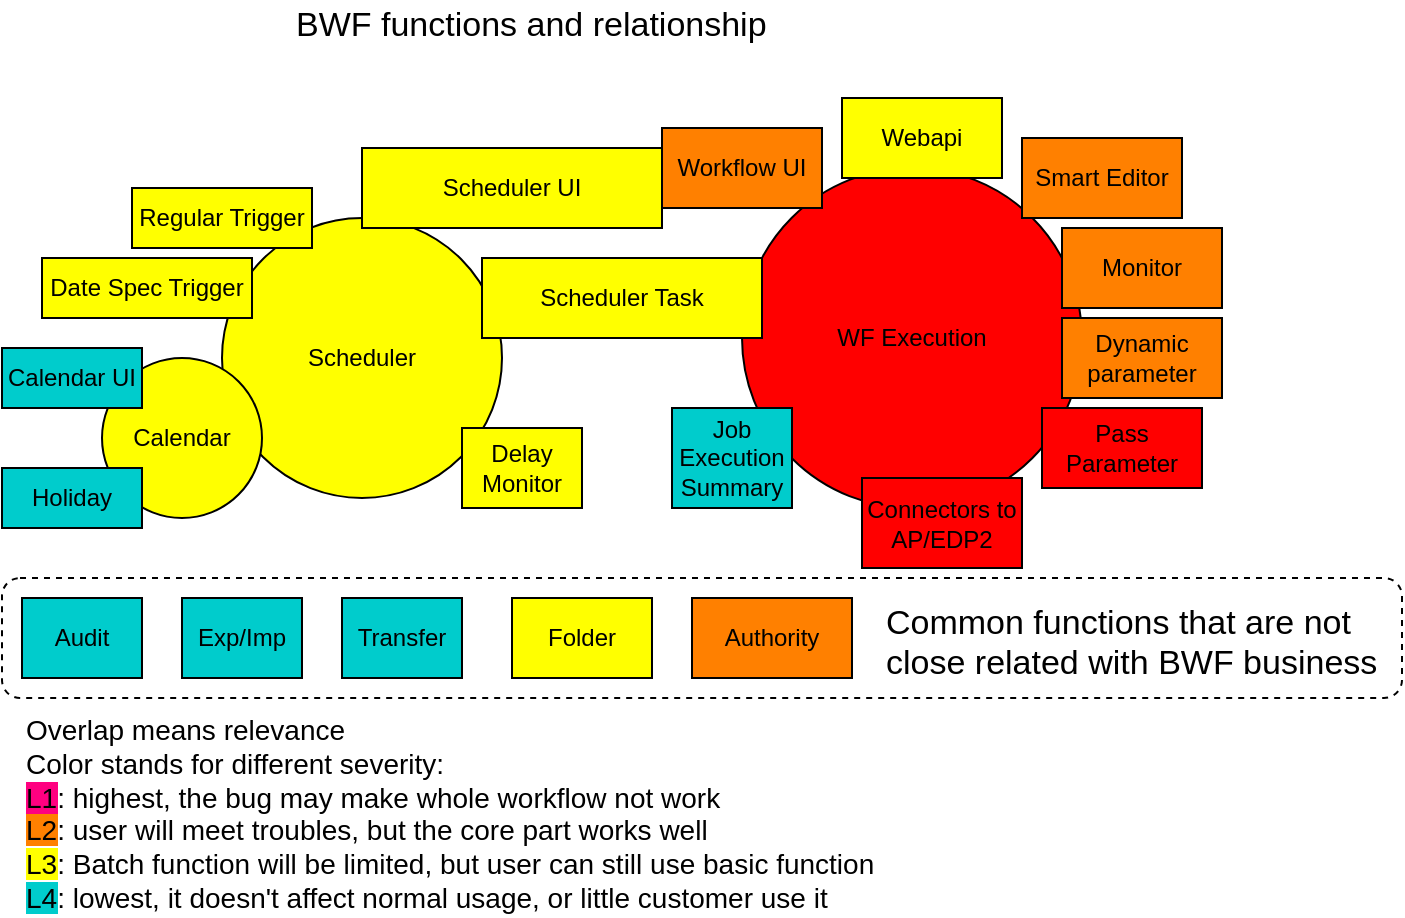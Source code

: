<mxfile version="11.2.5" type="github" pages="1"><diagram id="WrMrnn_xkAYBiO1sDNDA" name="Page-1"><mxGraphModel dx="864" dy="531" grid="1" gridSize="10" guides="1" tooltips="1" connect="1" arrows="1" fold="1" page="1" pageScale="1" pageWidth="1654" pageHeight="1169" math="0" shadow="0"><root><mxCell id="0"/><mxCell id="1" parent="0"/><mxCell id="mdKW57jxODqLuoBC_FxM-8" value="" style="rounded=1;whiteSpace=wrap;html=1;fillColor=none;fontSize=17;dashed=1;" vertex="1" parent="1"><mxGeometry x="170" y="445" width="700" height="60" as="geometry"/></mxCell><mxCell id="ppPx0SE-iNM0lMeHbUDh-1" value="WF Execution" style="ellipse;whiteSpace=wrap;html=1;aspect=fixed;fillColor=#FF0000;strokeColor=#000000;fontColor=#000000;" parent="1" vertex="1"><mxGeometry x="540" y="240" width="170" height="170" as="geometry"/></mxCell><mxCell id="ppPx0SE-iNM0lMeHbUDh-3" value="Connectors to AP/EDP2" style="rounded=0;whiteSpace=wrap;html=1;fontFamily=Helvetica;fontSize=12;fontColor=#000000;align=center;strokeColor=#000000;fillColor=#FF0000;rotation=0;" parent="1" vertex="1"><mxGeometry x="600" y="395" width="80" height="45" as="geometry"/></mxCell><mxCell id="ppPx0SE-iNM0lMeHbUDh-4" value="Pass Parameter" style="rounded=0;whiteSpace=wrap;html=1;fontFamily=Helvetica;fontSize=12;fontColor=#000000;align=center;strokeColor=#000000;fillColor=#FF0000;rotation=0;" parent="1" vertex="1"><mxGeometry x="690" y="360" width="80" height="40" as="geometry"/></mxCell><mxCell id="ppPx0SE-iNM0lMeHbUDh-5" value="Scheduler" style="ellipse;whiteSpace=wrap;html=1;aspect=fixed;strokeColor=#000000;fillColor=#FFFF00;fontColor=#000000;" parent="1" vertex="1"><mxGeometry x="280" y="265" width="140" height="140" as="geometry"/></mxCell><mxCell id="ppPx0SE-iNM0lMeHbUDh-6" value="Calendar" style="ellipse;whiteSpace=wrap;html=1;aspect=fixed;strokeColor=#000000;fillColor=#FFFF00;fontColor=#000000;" parent="1" vertex="1"><mxGeometry x="220" y="335" width="80" height="80" as="geometry"/></mxCell><mxCell id="ppPx0SE-iNM0lMeHbUDh-8" value="Webapi" style="rounded=0;whiteSpace=wrap;html=1;fontFamily=Helvetica;fontSize=12;fontColor=#000000;align=center;strokeColor=#000000;fillColor=#FFFF00;rotation=0;" parent="1" vertex="1"><mxGeometry x="590" y="205" width="80" height="40" as="geometry"/></mxCell><mxCell id="ppPx0SE-iNM0lMeHbUDh-9" value="Exp/Imp" style="rounded=0;whiteSpace=wrap;html=1;fontFamily=Helvetica;fontSize=12;fontColor=#000000;align=center;strokeColor=#000000;fillColor=#00CCCC;" parent="1" vertex="1"><mxGeometry x="260" y="455" width="60" height="40" as="geometry"/></mxCell><mxCell id="ppPx0SE-iNM0lMeHbUDh-10" value="Transfer" style="rounded=0;whiteSpace=wrap;html=1;fontFamily=Helvetica;fontSize=12;fontColor=#000000;align=center;strokeColor=#000000;fillColor=#00CCCC;" parent="1" vertex="1"><mxGeometry x="340" y="455" width="60" height="40" as="geometry"/></mxCell><mxCell id="ppPx0SE-iNM0lMeHbUDh-17" value="Scheduler Task" style="rounded=0;whiteSpace=wrap;html=1;fontFamily=Helvetica;fontSize=12;fontColor=#000000;align=center;strokeColor=#000000;fillColor=#FFFF00;" parent="1" vertex="1"><mxGeometry x="410" y="285" width="140" height="40" as="geometry"/></mxCell><mxCell id="ppPx0SE-iNM0lMeHbUDh-19" value="Scheduler UI" style="rounded=0;whiteSpace=wrap;html=1;fontFamily=Helvetica;fontSize=12;fontColor=#000000;align=center;strokeColor=#000000;fillColor=#FFFF00;" parent="1" vertex="1"><mxGeometry x="350" y="230" width="150" height="40" as="geometry"/></mxCell><mxCell id="ppPx0SE-iNM0lMeHbUDh-20" value="Calendar UI" style="rounded=0;whiteSpace=wrap;html=1;fontFamily=Helvetica;fontSize=12;fontColor=#000000;align=center;strokeColor=#000000;fillColor=#00CCCC;" parent="1" vertex="1"><mxGeometry x="170" y="330" width="70" height="30" as="geometry"/></mxCell><mxCell id="ppPx0SE-iNM0lMeHbUDh-21" value="Holiday" style="rounded=0;whiteSpace=wrap;html=1;fontFamily=Helvetica;fontSize=12;fontColor=#000000;align=center;strokeColor=#000000;fillColor=#00CCCC;" parent="1" vertex="1"><mxGeometry x="170" y="390" width="70" height="30" as="geometry"/></mxCell><mxCell id="ppPx0SE-iNM0lMeHbUDh-24" value="Monitor" style="rounded=0;whiteSpace=wrap;html=1;fontFamily=Helvetica;fontSize=12;fontColor=#000000;align=center;strokeColor=#000000;fillColor=#FF8000;rotation=0;" parent="1" vertex="1"><mxGeometry x="700" y="270" width="80" height="40" as="geometry"/></mxCell><mxCell id="pu2w9-FzZlGdTxsabpHd-1" value="Delay Monitor" style="rounded=0;whiteSpace=wrap;html=1;fontFamily=Helvetica;fontSize=12;fontColor=#000000;align=center;strokeColor=#000000;fillColor=#FFFF00;" parent="1" vertex="1"><mxGeometry x="400" y="370" width="60" height="40" as="geometry"/></mxCell><mxCell id="pu2w9-FzZlGdTxsabpHd-2" value="Folder" style="rounded=0;whiteSpace=wrap;html=1;fontFamily=Helvetica;fontSize=12;fontColor=#000000;align=center;strokeColor=#000000;fillColor=#FFFF00;" parent="1" vertex="1"><mxGeometry x="425" y="455" width="70" height="40" as="geometry"/></mxCell><mxCell id="pu2w9-FzZlGdTxsabpHd-3" value="Authority" style="rounded=0;whiteSpace=wrap;html=1;fontFamily=Helvetica;fontSize=12;fontColor=#000000;align=center;strokeColor=#000000;fillColor=#FF8000;" parent="1" vertex="1"><mxGeometry x="515" y="455" width="80" height="40" as="geometry"/></mxCell><mxCell id="ppPx0SE-iNM0lMeHbUDh-7" value="Workflow UI" style="rounded=0;whiteSpace=wrap;html=1;fontFamily=Helvetica;fontSize=12;fontColor=#000000;align=center;strokeColor=#000000;fillColor=#FF8000;" parent="1" vertex="1"><mxGeometry x="500" y="220" width="80" height="40" as="geometry"/></mxCell><mxCell id="pu2w9-FzZlGdTxsabpHd-4" value="Audit" style="rounded=0;whiteSpace=wrap;html=1;fontFamily=Helvetica;fontSize=12;fontColor=#000000;align=center;strokeColor=#000000;fillColor=#00CCCC;" parent="1" vertex="1"><mxGeometry x="180" y="455" width="60" height="40" as="geometry"/></mxCell><mxCell id="kLnMrsaiNAEFI6XBptF1-1" value="Dynamic parameter" style="rounded=0;whiteSpace=wrap;html=1;fontFamily=Helvetica;fontSize=12;fontColor=#000000;align=center;strokeColor=#000000;fillColor=#FF8000;rotation=0;" parent="1" vertex="1"><mxGeometry x="700" y="315" width="80" height="40" as="geometry"/></mxCell><mxCell id="mdKW57jxODqLuoBC_FxM-1" value="&lt;font style=&quot;font-size: 14px;&quot;&gt;Overlap means relevance&lt;br style=&quot;font-size: 14px;&quot;&gt;Color stands for different severity:&lt;br style=&quot;font-size: 14px;&quot;&gt;&lt;span style=&quot;background-color: rgb(255, 0, 128); font-size: 14px;&quot;&gt;L1&lt;/span&gt;: highest, the bug may make whole workflow not work&lt;br style=&quot;font-size: 14px;&quot;&gt;&lt;span style=&quot;background-color: rgb(255, 128, 0); font-size: 14px;&quot;&gt;L2&lt;/span&gt;: user will meet troubles, but the core part works well&lt;br style=&quot;font-size: 14px;&quot;&gt;&lt;span style=&quot;background-color: rgb(255, 255, 0); font-size: 14px;&quot;&gt;L3&lt;/span&gt;: Batch function will be limited, but user can still use basic function&lt;br style=&quot;font-size: 14px;&quot;&gt;&lt;span style=&quot;background-color: rgb(0, 204, 204); font-size: 14px;&quot;&gt;L4&lt;/span&gt;: lowest, it doesn't affect normal usage, or little customer use it&lt;br style=&quot;font-size: 14px;&quot;&gt;&lt;/font&gt;" style="text;html=1;resizable=0;points=[];autosize=1;align=left;verticalAlign=top;spacingTop=-4;fontSize=14;" vertex="1" parent="1"><mxGeometry x="180" y="510" width="380" height="90" as="geometry"/></mxCell><mxCell id="mdKW57jxODqLuoBC_FxM-2" value="Job Execution Summary" style="rounded=0;whiteSpace=wrap;html=1;fontFamily=Helvetica;fontSize=12;fontColor=#000000;align=center;strokeColor=#000000;fillColor=#00CCCC;" vertex="1" parent="1"><mxGeometry x="505" y="360" width="60" height="50" as="geometry"/></mxCell><mxCell id="mdKW57jxODqLuoBC_FxM-3" value="Smart Editor" style="rounded=0;whiteSpace=wrap;html=1;fontFamily=Helvetica;fontSize=12;fontColor=#000000;align=center;strokeColor=#000000;fillColor=#FF8000;rotation=0;" vertex="1" parent="1"><mxGeometry x="680" y="225" width="80" height="40" as="geometry"/></mxCell><mxCell id="mdKW57jxODqLuoBC_FxM-4" value="Regular Trigger" style="rounded=0;whiteSpace=wrap;html=1;fontFamily=Helvetica;fontSize=12;fontColor=#000000;align=center;strokeColor=#000000;fillColor=#FFFF00;" vertex="1" parent="1"><mxGeometry x="235" y="250" width="90" height="30" as="geometry"/></mxCell><mxCell id="mdKW57jxODqLuoBC_FxM-5" value="Date Spec Trigger" style="rounded=0;whiteSpace=wrap;html=1;fontFamily=Helvetica;fontSize=12;fontColor=#000000;align=center;strokeColor=#000000;fillColor=#FFFF00;" vertex="1" parent="1"><mxGeometry x="190" y="285" width="105" height="30" as="geometry"/></mxCell><mxCell id="mdKW57jxODqLuoBC_FxM-6" value="BWF functions and relationship" style="text;html=1;resizable=0;points=[];autosize=1;align=left;verticalAlign=top;spacingTop=-4;fontSize=17;" vertex="1" parent="1"><mxGeometry x="315" y="156" width="250" height="20" as="geometry"/></mxCell><mxCell id="mdKW57jxODqLuoBC_FxM-7" value="Common functions that are not&lt;br&gt;close related with BWF business" style="text;html=1;resizable=0;points=[];autosize=1;align=left;verticalAlign=top;spacingTop=-4;fontSize=17;" vertex="1" parent="1"><mxGeometry x="610" y="455" width="260" height="40" as="geometry"/></mxCell></root></mxGraphModel></diagram></mxfile>